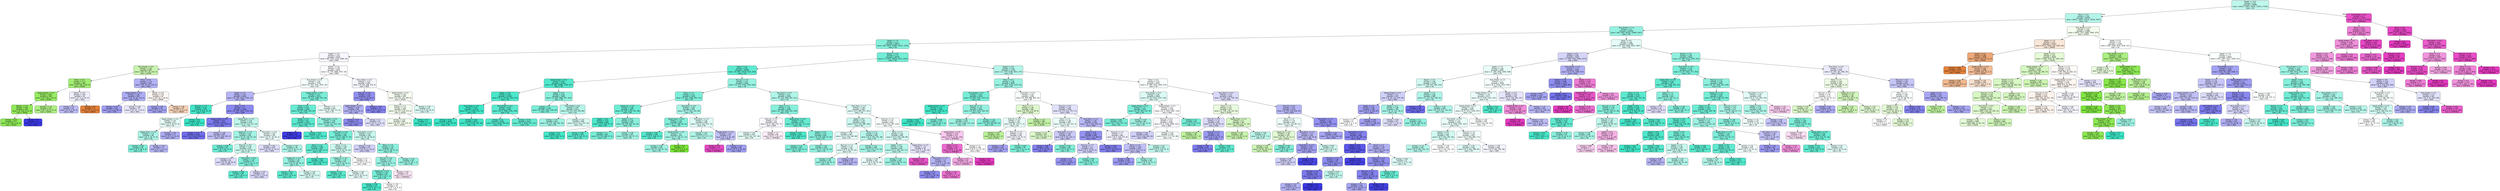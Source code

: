digraph Tree {
node [shape=box, style="filled, rounded", color="black", fontname=helvetica] ;
edge [fontname=helvetica] ;
0 [label="Speed <= 12.0\nentropy = 2.02\nsamples = 99894\nvalue = [6025, 11653, 45431, 19250, 17535]\nclass = OK", fillcolor="#bff7ec"] ;
1 [label="Move <= 2.5\nentropy = 1.84\nsamples = 84154\nvalue = [6025, 11653, 43719, 19250, 3507]\nclass = OK", fillcolor="#b4f5e9"] ;
0 -> 1 [labeldistance=2.5, labelangle=45, headlabel="True"] ;
2 [label="Mud_Ahead <= 1.5\nentropy = 1.4\nsamples = 62268\nvalue = [96, 4426, 40024, 14685, 3037]\nclass = OK", fillcolor="#96f1e0"] ;
1 -> 2 ;
3 [label="Speed <= 7.0\nentropy = 1.27\nsamples = 49679\nvalue = [85, 3872, 34360, 10132, 1230]\nclass = OK", fillcolor="#86efdb"] ;
2 -> 3 ;
4 [label="Speed <= 4.0\nentropy = 1.53\nsamples = 9100\nvalue = [84, 1252, 3744, 3990, 30]\nclass = BAD", fillcolor="#f6f6fe"] ;
3 -> 4 ;
5 [label="Mud_Ahead <= 0.5\nentropy = 1.59\nsamples = 848\nvalue = [84, 477, 64, 223, 0]\nclass = GOOD", fillcolor="#c9f4af"] ;
4 -> 5 ;
6 [label="Move <= 0.5\nentropy = 1.11\nsamples = 592\nvalue = [49, 445, 9, 89, 0]\nclass = GOOD", fillcolor="#a2ed73"] ;
5 -> 6 ;
7 [label="Speed_Ahead <= 0.5\nentropy = 0.86\nsamples = 540\nvalue = [32, 439, 0, 69, 0]\nclass = GOOD", fillcolor="#97eb63"] ;
6 -> 7 ;
8 [label="Boosts <= 0.5\nentropy = 0.59\nsamples = 383\nvalue = [0, 329, 0, 54, 0]\nclass = GOOD", fillcolor="#91e959"] ;
7 -> 8 ;
9 [label="entropy = 0.55\nsamples = 377\nvalue = [0, 329, 0, 48, 0]\nclass = GOOD", fillcolor="#8ee956"] ;
8 -> 9 ;
10 [label="entropy = 0.0\nsamples = 6\nvalue = [0, 0, 0, 6, 0]\nclass = BAD", fillcolor="#3c39e5"] ;
8 -> 10 ;
11 [label="entropy = 1.15\nsamples = 157\nvalue = [32, 110, 0, 15, 0]\nclass = GOOD", fillcolor="#adef83"] ;
7 -> 11 ;
12 [label="Boosts <= 0.5\nentropy = 1.85\nsamples = 52\nvalue = [17, 6, 9, 20, 0]\nclass = BAD", fillcolor="#eeeefd"] ;
6 -> 12 ;
13 [label="entropy = 1.8\nsamples = 41\nvalue = [6, 6, 9, 20, 0]\nclass = BAD", fillcolor="#bcbbf6"] ;
12 -> 13 ;
14 [label="entropy = 0.0\nsamples = 11\nvalue = [11, 0, 0, 0, 0]\nclass = GREAT", fillcolor="#e58139"] ;
12 -> 14 ;
15 [label="Move <= 0.5\nentropy = 1.73\nsamples = 256\nvalue = [35, 32, 55, 134, 0]\nclass = BAD", fillcolor="#b2b1f5"] ;
5 -> 15 ;
16 [label="Speed_Ahead <= 0.5\nentropy = 1.59\nsamples = 205\nvalue = [15, 22, 52, 116, 0]\nclass = BAD", fillcolor="#adacf4"] ;
15 -> 16 ;
17 [label="entropy = 0.92\nsamples = 133\nvalue = [0, 0, 45, 88, 0]\nclass = BAD", fillcolor="#a09ef2"] ;
16 -> 17 ;
18 [label="entropy = 1.85\nsamples = 72\nvalue = [15, 22, 7, 28, 0]\nclass = BAD", fillcolor="#e8e7fc"] ;
16 -> 18 ;
19 [label="Boosts <= 0.5\nentropy = 1.76\nsamples = 51\nvalue = [20, 10, 3, 18, 0]\nclass = GREAT", fillcolor="#fdf7f3"] ;
15 -> 19 ;
20 [label="entropy = 1.68\nsamples = 18\nvalue = [3, 2, 3, 10, 0]\nclass = BAD", fillcolor="#a4a3f3"] ;
19 -> 20 ;
21 [label="entropy = 1.48\nsamples = 33\nvalue = [17, 8, 0, 8, 0]\nclass = GREAT", fillcolor="#f6d2b8"] ;
19 -> 21 ;
22 [label="Boosts <= 0.5\nentropy = 1.39\nsamples = 8252\nvalue = [0, 775, 3680, 3767, 30]\nclass = BAD", fillcolor="#fbfbff"] ;
4 -> 22 ;
23 [label="Mud_Ahead <= 0.5\nentropy = 1.26\nsamples = 7165\nvalue = [0, 332, 3512, 3291, 30]\nclass = OK", fillcolor="#f4fefc"] ;
22 -> 23 ;
24 [label="Speed <= 5.5\nentropy = 1.19\nsamples = 4646\nvalue = [0, 190, 1652, 2790, 14]\nclass = BAD", fillcolor="#b5b4f5"] ;
23 -> 24 ;
25 [label="Mud_Up <= 2.5\nentropy = 0.32\nsamples = 678\nvalue = [0, 8, 645, 25, 0]\nclass = OK", fillcolor="#43e6c8"] ;
24 -> 25 ;
26 [label="Speed_Ahead <= 0.5\nentropy = 1.42\nsamples = 63\nvalue = [0, 8, 30, 25, 0]\nclass = OK", fillcolor="#e5fcf7"] ;
25 -> 26 ;
27 [label="Speed_Down <= 0.5\nentropy = 1.22\nsamples = 46\nvalue = [0, 3, 28, 15, 0]\nclass = OK", fillcolor="#acf4e7"] ;
26 -> 27 ;
28 [label="entropy = 0.82\nsamples = 35\nvalue = [0, 0, 26, 9, 0]\nclass = OK", fillcolor="#7eeed9"] ;
27 -> 28 ;
29 [label="entropy = 1.44\nsamples = 11\nvalue = [0, 3, 2, 6, 0]\nclass = BAD", fillcolor="#b6b5f5"] ;
27 -> 29 ;
30 [label="entropy = 1.33\nsamples = 17\nvalue = [0, 5, 2, 10, 0]\nclass = BAD", fillcolor="#aeacf4"] ;
26 -> 30 ;
31 [label="entropy = 0.0\nsamples = 615\nvalue = [0, 0, 615, 0, 0]\nclass = OK", fillcolor="#39e5c5"] ;
25 -> 31 ;
32 [label="Move <= 0.5\nentropy = 1.1\nsamples = 3968\nvalue = [0, 182, 1007, 2765, 14]\nclass = BAD", fillcolor="#8b89f0"] ;
24 -> 32 ;
33 [label="Speed_Ahead <= 0.5\nentropy = 0.97\nsamples = 3549\nvalue = [0, 125, 786, 2638, 0]\nclass = BAD", fillcolor="#7c7aee"] ;
32 -> 33 ;
34 [label="entropy = 0.74\nsamples = 2955\nvalue = [0, 0, 622, 2333, 0]\nclass = BAD", fillcolor="#706eec"] ;
33 -> 34 ;
35 [label="entropy = 1.48\nsamples = 594\nvalue = [0, 125, 164, 305, 0]\nclass = BAD", fillcolor="#bfbef6"] ;
33 -> 35 ;
36 [label="Speed_Down <= 0.5\nentropy = 1.56\nsamples = 419\nvalue = [0, 57, 221, 127, 14]\nclass = OK", fillcolor="#bff7ec"] ;
32 -> 36 ;
37 [label="Speed_Up <= 0.5\nentropy = 1.44\nsamples = 238\nvalue = [0, 20, 145, 63, 10]\nclass = OK", fillcolor="#a2f3e4"] ;
36 -> 37 ;
38 [label="entropy = 0.93\nsamples = 84\nvalue = [0, 0, 66, 13, 5]\nclass = OK", fillcolor="#6becd4"] ;
37 -> 38 ;
39 [label="Mud_Up <= 0.5\nentropy = 1.56\nsamples = 154\nvalue = [0, 20, 79, 50, 5]\nclass = OK", fillcolor="#c8f8ef"] ;
37 -> 39 ;
40 [label="entropy = 1.5\nsamples = 82\nvalue = [0, 16, 28, 38, 0]\nclass = BAD", fillcolor="#dbdafa"] ;
39 -> 40 ;
41 [label="Mud_Down <= 0.5\nentropy = 1.28\nsamples = 72\nvalue = [0, 4, 51, 12, 5]\nclass = OK", fillcolor="#7eeed9"] ;
39 -> 41 ;
42 [label="entropy = 0.89\nsamples = 58\nvalue = [0, 3, 48, 6, 1]\nclass = OK", fillcolor="#5fead0"] ;
41 -> 42 ;
43 [label="entropy = 1.79\nsamples = 14\nvalue = [0, 1, 3, 6, 4]\nclass = BAD", fillcolor="#d8d7fa"] ;
41 -> 43 ;
44 [label="Mud_Down <= 0.5\nentropy = 1.65\nsamples = 181\nvalue = [0, 37, 76, 64, 4]\nclass = OK", fillcolor="#ebfcf9"] ;
36 -> 44 ;
45 [label="entropy = 1.56\nsamples = 103\nvalue = [0, 29, 31, 43, 0]\nclass = BAD", fillcolor="#dedefb"] ;
44 -> 45 ;
46 [label="entropy = 1.52\nsamples = 78\nvalue = [0, 8, 45, 21, 4]\nclass = OK", fillcolor="#acf4e7"] ;
44 -> 46 ;
47 [label="Speed_Ahead <= 0.5\nentropy = 1.07\nsamples = 2519\nvalue = [0, 142, 1860, 501, 16]\nclass = OK", fillcolor="#7aedd8"] ;
23 -> 47 ;
48 [label="Move <= 0.5\nentropy = 0.87\nsamples = 2055\nvalue = [0, 55, 1655, 329, 16]\nclass = OK", fillcolor="#67ebd2"] ;
47 -> 48 ;
49 [label="Speed <= 5.5\nentropy = 0.6\nsamples = 1554\nvalue = [0, 0, 1328, 226, 0]\nclass = OK", fillcolor="#5be9cf"] ;
48 -> 49 ;
50 [label="entropy = 0.1\nsamples = 77\nvalue = [0, 0, 1, 76, 0]\nclass = BAD", fillcolor="#3f3ce5"] ;
49 -> 50 ;
51 [label="entropy = 0.47\nsamples = 1477\nvalue = [0, 0, 1327, 150, 0]\nclass = OK", fillcolor="#4fe8cc"] ;
49 -> 51 ;
52 [label="Speed_Down <= 0.5\nentropy = 1.38\nsamples = 501\nvalue = [0, 55, 327, 103, 16]\nclass = OK", fillcolor="#90f0de"] ;
48 -> 52 ;
53 [label="Mud_Down <= 0.5\nentropy = 1.16\nsamples = 336\nvalue = [0, 21, 248, 57, 10]\nclass = OK", fillcolor="#77edd7"] ;
52 -> 53 ;
54 [label="Move <= 1.5\nentropy = 0.86\nsamples = 255\nvalue = [0, 15, 208, 32, 0]\nclass = OK", fillcolor="#63ead1"] ;
53 -> 54 ;
55 [label="Speed_Up <= 0.5\nentropy = 1.32\nsamples = 89\nvalue = [0, 15, 56, 18, 0]\nclass = OK", fillcolor="#95f1e0"] ;
54 -> 55 ;
56 [label="entropy = 0.61\nsamples = 40\nvalue = [0, 0, 34, 6, 0]\nclass = OK", fillcolor="#5ceacf"] ;
55 -> 56 ;
57 [label="entropy = 1.54\nsamples = 49\nvalue = [0, 15, 22, 12, 0]\nclass = OK", fillcolor="#d6faf3"] ;
55 -> 57 ;
58 [label="entropy = 0.42\nsamples = 166\nvalue = [0, 0, 152, 14, 0]\nclass = OK", fillcolor="#4be7ca"] ;
54 -> 58 ;
59 [label="Move <= 1.5\nentropy = 1.68\nsamples = 81\nvalue = [0, 6, 40, 25, 10]\nclass = OK", fillcolor="#caf8ef"] ;
53 -> 59 ;
60 [label="Speed_Up <= 0.5\nentropy = 1.34\nsamples = 63\nvalue = [0, 6, 40, 16, 1]\nclass = OK", fillcolor="#9af2e1"] ;
59 -> 60 ;
61 [label="entropy = 0.71\nsamples = 28\nvalue = [0, 0, 24, 3, 1]\nclass = OK", fillcolor="#59e9ce"] ;
60 -> 61 ;
62 [label="entropy = 1.48\nsamples = 35\nvalue = [0, 6, 16, 13, 0]\nclass = OK", fillcolor="#e4fbf7"] ;
60 -> 62 ;
63 [label="entropy = 1.0\nsamples = 18\nvalue = [0, 0, 0, 9, 9]\nclass = BAD", fillcolor="#ffffff"] ;
59 -> 63 ;
64 [label="Mud_Down <= 0.5\nentropy = 1.67\nsamples = 165\nvalue = [0, 34, 79, 46, 6]\nclass = OK", fillcolor="#c8f8ef"] ;
52 -> 64 ;
65 [label="entropy = 1.54\nsamples = 75\nvalue = [0, 20, 21, 34, 0]\nclass = BAD", fillcolor="#d0cff9"] ;
64 -> 65 ;
66 [label="Move <= 1.5\nentropy = 1.47\nsamples = 90\nvalue = [0, 14, 58, 12, 6]\nclass = OK", fillcolor="#8cf0dd"] ;
64 -> 66 ;
67 [label="Mud_Up <= 0.5\nentropy = 1.47\nsamples = 51\nvalue = [0, 3, 32, 11, 5]\nclass = OK", fillcolor="#97f1e1"] ;
66 -> 67 ;
68 [label="Speed_Up <= 0.5\nentropy = 1.05\nsamples = 39\nvalue = [0, 3, 29, 7, 0]\nclass = OK", fillcolor="#77edd7"] ;
67 -> 68 ;
69 [label="entropy = 0.39\nsamples = 26\nvalue = [0, 0, 24, 2, 0]\nclass = OK", fillcolor="#49e7ca"] ;
68 -> 69 ;
70 [label="entropy = 1.55\nsamples = 13\nvalue = [0, 3, 5, 5, 0]\nclass = OK", fillcolor="#ffffff"] ;
68 -> 70 ;
71 [label="entropy = 1.55\nsamples = 12\nvalue = [0, 0, 3, 4, 5]\nclass = TERRIBLE", fillcolor="#fce6f7"] ;
67 -> 71 ;
72 [label="entropy = 1.18\nsamples = 39\nvalue = [0, 11, 26, 1, 1]\nclass = OK", fillcolor="#95f1e0"] ;
66 -> 72 ;
73 [label="entropy = 1.5\nsamples = 464\nvalue = [0, 87, 205, 172, 0]\nclass = OK", fillcolor="#e9fcf8"] ;
47 -> 73 ;
74 [label="Mud_Ahead <= 0.5\nentropy = 1.47\nsamples = 1087\nvalue = [0, 443, 168, 476, 0]\nclass = BAD", fillcolor="#f5f5fe"] ;
22 -> 74 ;
75 [label="Mud_Up <= 0.5\nentropy = 1.28\nsamples = 132\nvalue = [0, 20, 26, 86, 0]\nclass = BAD", fillcolor="#918ff0"] ;
74 -> 75 ;
76 [label="Speed_Ahead <= 0.5\nentropy = 1.38\nsamples = 58\nvalue = [0, 17, 8, 33, 0]\nclass = BAD", fillcolor="#b3b2f5"] ;
75 -> 76 ;
77 [label="entropy = 0.87\nsamples = 17\nvalue = [0, 0, 5, 12, 0]\nclass = BAD", fillcolor="#8d8bf0"] ;
76 -> 77 ;
78 [label="entropy = 1.3\nsamples = 41\nvalue = [0, 17, 3, 21, 0]\nclass = BAD", fillcolor="#dedefb"] ;
76 -> 78 ;
79 [label="entropy = 1.03\nsamples = 74\nvalue = [0, 3, 18, 53, 0]\nclass = BAD", fillcolor="#8583ef"] ;
75 -> 79 ;
80 [label="Speed_Ahead <= 0.5\nentropy = 1.46\nsamples = 955\nvalue = [0, 423, 142, 390, 0]\nclass = GOOD", fillcolor="#f7fdf3"] ;
74 -> 80 ;
81 [label="Boosts <= 1.5\nentropy = 1.42\nsamples = 903\nvalue = [0, 417, 116, 370, 0]\nclass = GOOD", fillcolor="#f3fdee"] ;
80 -> 81 ;
82 [label="entropy = 1.42\nsamples = 899\nvalue = [0, 417, 112, 370, 0]\nclass = GOOD", fillcolor="#f3fded"] ;
81 -> 82 ;
83 [label="entropy = 0.0\nsamples = 4\nvalue = [0, 0, 4, 0, 0]\nclass = OK", fillcolor="#39e5c5"] ;
81 -> 83 ;
84 [label="entropy = 1.39\nsamples = 52\nvalue = [0, 6, 26, 20, 0]\nclass = OK", fillcolor="#dafaf4"] ;
80 -> 84 ;
85 [label="Boosts <= 0.5\nentropy = 1.12\nsamples = 40579\nvalue = [1, 2620, 30616, 6142, 1200]\nclass = OK", fillcolor="#72edd6"] ;
3 -> 85 ;
86 [label="Move <= 0.5\nentropy = 0.87\nsamples = 29389\nvalue = [0, 845, 24478, 3141, 925]\nclass = OK", fillcolor="#5eead0"] ;
85 -> 86 ;
87 [label="Speed_Ahead <= 0.5\nentropy = 0.65\nsamples = 23323\nvalue = [0, 466, 20684, 1796, 377]\nclass = OK", fillcolor="#51e8cc"] ;
86 -> 87 ;
88 [label="Speed <= 8.5\nentropy = 0.45\nsamples = 20340\nvalue = [0, 0, 18718, 1349, 273]\nclass = OK", fillcolor="#4ae7ca"] ;
87 -> 88 ;
89 [label="Mud_Ahead <= 0.5\nentropy = 0.19\nsamples = 11318\nvalue = [0, 0, 11030, 214, 74]\nclass = OK", fillcolor="#3ee6c7"] ;
88 -> 89 ;
90 [label="entropy = 0.14\nsamples = 5645\nvalue = [0, 0, 5551, 59, 35]\nclass = OK", fillcolor="#3ce5c6"] ;
89 -> 90 ;
91 [label="entropy = 0.24\nsamples = 5673\nvalue = [0, 0, 5479, 155, 39]\nclass = OK", fillcolor="#40e6c7"] ;
89 -> 91 ;
92 [label="Mud_Ahead <= 0.5\nentropy = 0.69\nsamples = 9022\nvalue = [0, 0, 7688, 1135, 199]\nclass = OK", fillcolor="#5ae9cf"] ;
88 -> 92 ;
93 [label="entropy = 0.6\nsamples = 4595\nvalue = [0, 0, 4049, 464, 82]\nclass = OK", fillcolor="#53e8cd"] ;
92 -> 93 ;
94 [label="entropy = 0.78\nsamples = 4427\nvalue = [0, 0, 3639, 671, 117]\nclass = OK", fillcolor="#63ead1"] ;
92 -> 94 ;
95 [label="Speed <= 8.5\nentropy = 1.39\nsamples = 2983\nvalue = [0, 466, 1966, 447, 104]\nclass = OK", fillcolor="#89f0dc"] ;
87 -> 95 ;
96 [label="entropy = 1.1\nsamples = 1762\nvalue = [0, 345, 1291, 108, 18]\nclass = OK", fillcolor="#7beed8"] ;
95 -> 96 ;
97 [label="Mud_Ahead <= 0.5\nentropy = 1.59\nsamples = 1221\nvalue = [0, 121, 675, 339, 86]\nclass = OK", fillcolor="#b4f5e9"] ;
95 -> 97 ;
98 [label="entropy = 1.57\nsamples = 622\nvalue = [0, 121, 364, 102, 35]\nclass = OK", fillcolor="#9ff2e3"] ;
97 -> 98 ;
99 [label="entropy = 1.32\nsamples = 599\nvalue = [0, 0, 311, 237, 51]\nclass = OK", fillcolor="#d7faf3"] ;
97 -> 99 ;
100 [label="Mud_Up <= 0.5\nentropy = 1.47\nsamples = 6066\nvalue = [0, 379, 3794, 1345, 548]\nclass = OK", fillcolor="#98f2e1"] ;
86 -> 100 ;
101 [label="Move <= 1.5\nentropy = 1.31\nsamples = 2610\nvalue = [0, 261, 1839, 383, 127]\nclass = OK", fillcolor="#7eeed9"] ;
100 -> 101 ;
102 [label="Speed_Up <= 0.5\nentropy = 1.08\nsamples = 1651\nvalue = [0, 184, 1278, 151, 38]\nclass = OK", fillcolor="#6becd4"] ;
101 -> 102 ;
103 [label="Speed <= 8.5\nentropy = 0.47\nsamples = 698\nvalue = [0, 0, 636, 57, 5]\nclass = OK", fillcolor="#4ce8cb"] ;
102 -> 103 ;
104 [label="entropy = 0.3\nsamples = 414\nvalue = [0, 0, 392, 22, 0]\nclass = OK", fillcolor="#44e6c8"] ;
103 -> 104 ;
105 [label="entropy = 0.66\nsamples = 284\nvalue = [0, 0, 244, 35, 5]\nclass = OK", fillcolor="#59e9ce"] ;
103 -> 105 ;
106 [label="Speed <= 8.5\nentropy = 1.34\nsamples = 953\nvalue = [0, 184, 642, 94, 33]\nclass = OK", fillcolor="#89f0dc"] ;
102 -> 106 ;
107 [label="entropy = 1.1\nsamples = 552\nvalue = [0, 101, 408, 37, 6]\nclass = OK", fillcolor="#78edd8"] ;
106 -> 107 ;
108 [label="entropy = 1.59\nsamples = 401\nvalue = [0, 83, 234, 57, 27]\nclass = OK", fillcolor="#a1f3e3"] ;
106 -> 108 ;
109 [label="Mud_Down <= 0.5\nentropy = 1.56\nsamples = 959\nvalue = [0, 77, 561, 232, 89]\nclass = OK", fillcolor="#a5f3e5"] ;
101 -> 109 ;
110 [label="Speed_Down <= 0.5\nentropy = 1.32\nsamples = 491\nvalue = [0, 77, 338, 60, 16]\nclass = OK", fillcolor="#82efda"] ;
109 -> 110 ;
111 [label="entropy = 0.64\nsamples = 168\nvalue = [0, 0, 146, 19, 3]\nclass = OK", fillcolor="#56e9ce"] ;
110 -> 111 ;
112 [label="Speed_Ahead <= 0.5\nentropy = 1.5\nsamples = 323\nvalue = [0, 77, 192, 41, 13]\nclass = OK", fillcolor="#a2f3e4"] ;
110 -> 112 ;
113 [label="entropy = 1.49\nsamples = 318\nvalue = [0, 72, 192, 41, 13]\nclass = OK", fillcolor="#9ef2e3"] ;
112 -> 113 ;
114 [label="entropy = 0.0\nsamples = 5\nvalue = [0, 5, 0, 0, 0]\nclass = GOOD", fillcolor="#7be539"] ;
112 -> 114 ;
115 [label="Mud_Down <= 1.5\nentropy = 1.46\nsamples = 468\nvalue = [0, 0, 223, 172, 73]\nclass = OK", fillcolor="#ddfbf5"] ;
109 -> 115 ;
116 [label="entropy = 1.31\nsamples = 371\nvalue = [0, 0, 217, 117, 37]\nclass = OK", fillcolor="#b1f5e8"] ;
115 -> 116 ;
117 [label="Speed_Down <= 0.5\nentropy = 1.24\nsamples = 97\nvalue = [0, 0, 6, 55, 36]\nclass = BAD", fillcolor="#c2c1f7"] ;
115 -> 117 ;
118 [label="entropy = 0.41\nsamples = 12\nvalue = [0, 0, 0, 1, 11]\nclass = TERRIBLE", fillcolor="#e74bc6"] ;
117 -> 118 ;
119 [label="entropy = 1.21\nsamples = 85\nvalue = [0, 0, 6, 54, 25]\nclass = BAD", fillcolor="#a19ff2"] ;
117 -> 119 ;
120 [label="Mud_Down <= 0.5\nentropy = 1.51\nsamples = 3456\nvalue = [0, 118, 1955, 962, 421]\nclass = OK", fillcolor="#b0f5e8"] ;
100 -> 120 ;
121 [label="Move <= 1.5\nentropy = 1.35\nsamples = 1599\nvalue = [0, 118, 1090, 291, 100]\nclass = OK", fillcolor="#86efdc"] ;
120 -> 121 ;
122 [label="Mud_Up <= 1.5\nentropy = 1.5\nsamples = 425\nvalue = [0, 0, 169, 179, 77]\nclass = BAD", fillcolor="#f7f7fe"] ;
121 -> 122 ;
123 [label="entropy = 1.34\nsamples = 329\nvalue = [0, 0, 162, 137, 30]\nclass = OK", fillcolor="#e5fcf7"] ;
122 -> 123 ;
124 [label="entropy = 1.3\nsamples = 96\nvalue = [0, 0, 7, 42, 47]\nclass = TERRIBLE", fillcolor="#fdedf9"] ;
122 -> 124 ;
125 [label="Speed_Down <= 0.5\nentropy = 1.04\nsamples = 1174\nvalue = [0, 118, 921, 112, 23]\nclass = OK", fillcolor="#68ebd3"] ;
121 -> 125 ;
126 [label="entropy = 0.47\nsamples = 540\nvalue = [0, 0, 493, 42, 5]\nclass = OK", fillcolor="#4ce7ca"] ;
125 -> 126 ;
127 [label="Speed <= 8.5\nentropy = 1.33\nsamples = 634\nvalue = [0, 118, 428, 70, 18]\nclass = OK", fillcolor="#88efdc"] ;
125 -> 127 ;
128 [label="entropy = 1.11\nsamples = 351\nvalue = [0, 71, 254, 24, 2]\nclass = OK", fillcolor="#7eeed9"] ;
127 -> 128 ;
129 [label="entropy = 1.52\nsamples = 283\nvalue = [0, 47, 174, 46, 16]\nclass = OK", fillcolor="#94f1e0"] ;
127 -> 129 ;
130 [label="Mud_Down <= 1.5\nentropy = 1.48\nsamples = 1857\nvalue = [0, 0, 865, 671, 321]\nclass = OK", fillcolor="#dffbf6"] ;
120 -> 130 ;
131 [label="Speed <= 8.5\nentropy = 1.35\nsamples = 1041\nvalue = [0, 0, 555, 380, 106]\nclass = OK", fillcolor="#cbf8f0"] ;
130 -> 131 ;
132 [label="entropy = 1.44\nsamples = 487\nvalue = [0, 0, 230, 189, 68]\nclass = OK", fillcolor="#e4fbf7"] ;
131 -> 132 ;
133 [label="Move <= 1.5\nentropy = 1.25\nsamples = 554\nvalue = [0, 0, 325, 191, 38]\nclass = OK", fillcolor="#b6f5ea"] ;
131 -> 133 ;
134 [label="Mud_Up <= 1.5\nentropy = 1.41\nsamples = 194\nvalue = [0, 0, 94, 76, 24]\nclass = OK", fillcolor="#e1fbf6"] ;
133 -> 134 ;
135 [label="entropy = 1.06\nsamples = 142\nvalue = [0, 0, 94, 44, 4]\nclass = OK", fillcolor="#9af2e1"] ;
134 -> 135 ;
136 [label="entropy = 0.96\nsamples = 52\nvalue = [0, 0, 0, 32, 20]\nclass = BAD", fillcolor="#b6b5f5"] ;
134 -> 136 ;
137 [label="entropy = 1.12\nsamples = 360\nvalue = [0, 0, 231, 115, 14]\nclass = OK", fillcolor="#a1f3e4"] ;
133 -> 137 ;
138 [label="Mud_Up <= 1.5\nentropy = 1.57\nsamples = 816\nvalue = [0, 0, 310, 291, 215]\nclass = OK", fillcolor="#f8fefd"] ;
130 -> 138 ;
139 [label="Move <= 1.5\nentropy = 1.45\nsamples = 599\nvalue = [0, 0, 296, 208, 95]\nclass = OK", fillcolor="#d2f9f2"] ;
138 -> 139 ;
140 [label="Speed <= 8.5\nentropy = 1.34\nsamples = 509\nvalue = [0, 0, 289, 163, 57]\nclass = OK", fillcolor="#b7f6ea"] ;
139 -> 140 ;
141 [label="entropy = 1.49\nsamples = 202\nvalue = [0, 0, 90, 76, 36]\nclass = OK", fillcolor="#e9fcf9"] ;
140 -> 141 ;
142 [label="entropy = 1.19\nsamples = 307\nvalue = [0, 0, 199, 87, 21]\nclass = OK", fillcolor="#9af2e1"] ;
140 -> 142 ;
143 [label="Speed_Down <= 0.5\nentropy = 1.31\nsamples = 90\nvalue = [0, 0, 7, 45, 38]\nclass = BAD", fillcolor="#e5e4fc"] ;
139 -> 143 ;
144 [label="entropy = 0.54\nsamples = 16\nvalue = [0, 0, 0, 2, 14]\nclass = TERRIBLE", fillcolor="#e955c9"] ;
143 -> 144 ;
145 [label="Mud_Down <= 2.5\nentropy = 1.3\nsamples = 74\nvalue = [0, 0, 7, 43, 24]\nclass = BAD", fillcolor="#b5b4f5"] ;
143 -> 145 ;
146 [label="entropy = 1.17\nsamples = 62\nvalue = [0, 0, 5, 42, 15]\nclass = BAD", fillcolor="#8f8df0"] ;
145 -> 146 ;
147 [label="entropy = 1.04\nsamples = 12\nvalue = [0, 0, 2, 1, 9]\nclass = TERRIBLE", fillcolor="#ed74d3"] ;
145 -> 147 ;
148 [label="Speed_Down <= 0.5\nentropy = 1.26\nsamples = 217\nvalue = [0, 0, 14, 83, 120]\nclass = TERRIBLE", fillcolor="#f8c8ee"] ;
138 -> 148 ;
149 [label="Move <= 1.5\nentropy = 0.91\nsamples = 61\nvalue = [0, 0, 3, 10, 48]\nclass = TERRIBLE", fillcolor="#ec6bd0"] ;
148 -> 149 ;
150 [label="entropy = 1.27\nsamples = 33\nvalue = [0, 0, 3, 10, 20]\nclass = TERRIBLE", fillcolor="#f4a9e4"] ;
149 -> 150 ;
151 [label="entropy = 0.0\nsamples = 28\nvalue = [0, 0, 0, 0, 28]\nclass = TERRIBLE", fillcolor="#e539c0"] ;
149 -> 151 ;
152 [label="entropy = 1.3\nsamples = 156\nvalue = [0, 0, 11, 73, 72]\nclass = BAD", fillcolor="#fdfdff"] ;
148 -> 152 ;
153 [label="Speed <= 8.5\nentropy = 1.54\nsamples = 11190\nvalue = [1, 1775, 6138, 3001, 275]\nclass = OK", fillcolor="#b3f5e9"] ;
85 -> 153 ;
154 [label="Move <= 0.5\nentropy = 1.38\nsamples = 6665\nvalue = [0, 1415, 4123, 1075, 52]\nclass = OK", fillcolor="#99f2e1"] ;
153 -> 154 ;
155 [label="Mud_Ahead <= 0.5\nentropy = 1.04\nsamples = 4339\nvalue = [0, 846, 3237, 229, 27]\nclass = OK", fillcolor="#77edd7"] ;
154 -> 155 ;
156 [label="Speed_Ahead <= 0.5\nentropy = 0.37\nsamples = 1293\nvalue = [0, 32, 1224, 30, 7]\nclass = OK", fillcolor="#44e6c8"] ;
155 -> 156 ;
157 [label="entropy = 0.23\nsamples = 1166\nvalue = [0, 3, 1130, 26, 7]\nclass = OK", fillcolor="#3fe6c7"] ;
156 -> 157 ;
158 [label="entropy = 0.96\nsamples = 127\nvalue = [0, 29, 94, 4, 0]\nclass = OK", fillcolor="#7ceed9"] ;
156 -> 158 ;
159 [label="Mud_Up <= 1.5\nentropy = 1.21\nsamples = 3046\nvalue = [0, 814, 2013, 199, 20]\nclass = OK", fillcolor="#95f1e0"] ;
155 -> 159 ;
160 [label="entropy = 1.24\nsamples = 1727\nvalue = [0, 511, 1093, 113, 10]\nclass = OK", fillcolor="#a0f3e3"] ;
159 -> 160 ;
161 [label="entropy = 1.16\nsamples = 1319\nvalue = [0, 303, 920, 86, 10]\nclass = OK", fillcolor="#87efdc"] ;
159 -> 161 ;
162 [label="Mud_Down <= 0.5\nentropy = 1.63\nsamples = 2326\nvalue = [0, 569, 886, 846, 25]\nclass = OK", fillcolor="#fafefd"] ;
154 -> 162 ;
163 [label="Move <= 1.5\nentropy = 1.45\nsamples = 766\nvalue = [0, 394, 275, 89, 8]\nclass = GOOD", fillcolor="#dff9cf"] ;
162 -> 163 ;
164 [label="Mud_Up <= 0.5\nentropy = 1.67\nsamples = 282\nvalue = [0, 88, 112, 77, 5]\nclass = OK", fillcolor="#e7fcf8"] ;
163 -> 164 ;
165 [label="entropy = 1.01\nsamples = 132\nvalue = [0, 88, 42, 2, 0]\nclass = GOOD", fillcolor="#bcf29a"] ;
164 -> 165 ;
166 [label="Mud_Up <= 1.5\nentropy = 1.18\nsamples = 150\nvalue = [0, 0, 70, 75, 5]\nclass = BAD", fillcolor="#f3f3fd"] ;
164 -> 166 ;
167 [label="entropy = 1.09\nsamples = 100\nvalue = [0, 0, 33, 64, 3]\nclass = BAD", fillcolor="#a5a3f3"] ;
166 -> 167 ;
168 [label="entropy = 0.99\nsamples = 50\nvalue = [0, 0, 37, 11, 2]\nclass = OK", fillcolor="#7beed8"] ;
166 -> 168 ;
169 [label="entropy = 1.12\nsamples = 484\nvalue = [0, 306, 163, 12, 3]\nclass = GOOD", fillcolor="#c4f3a7"] ;
163 -> 169 ;
170 [label="Mud_Up <= 0.5\nentropy = 1.46\nsamples = 1560\nvalue = [0, 175, 611, 757, 17]\nclass = BAD", fillcolor="#e1e1fb"] ;
162 -> 170 ;
171 [label="Move <= 1.5\nentropy = 1.59\nsamples = 509\nvalue = [0, 175, 210, 121, 3]\nclass = OK", fillcolor="#eafcf9"] ;
170 -> 171 ;
172 [label="entropy = 1.11\nsamples = 307\nvalue = [0, 175, 126, 5, 1]\nclass = GOOD", fillcolor="#dbf8c9"] ;
171 -> 172 ;
173 [label="Mud_Down <= 1.5\nentropy = 1.05\nsamples = 202\nvalue = [0, 0, 84, 116, 2]\nclass = BAD", fillcolor="#cac9f8"] ;
171 -> 173 ;
174 [label="entropy = 0.89\nsamples = 136\nvalue = [0, 0, 36, 99, 1]\nclass = BAD", fillcolor="#8482ef"] ;
173 -> 174 ;
175 [label="entropy = 0.93\nsamples = 66\nvalue = [0, 0, 48, 17, 1]\nclass = OK", fillcolor="#82efda"] ;
173 -> 175 ;
176 [label="Mud_Down <= 1.5\nentropy = 1.05\nsamples = 1051\nvalue = [0, 0, 401, 636, 14]\nclass = BAD", fillcolor="#b8b7f6"] ;
170 -> 176 ;
177 [label="Move <= 1.5\nentropy = 0.97\nsamples = 568\nvalue = [0, 0, 173, 389, 6]\nclass = BAD", fillcolor="#9493f1"] ;
176 -> 177 ;
178 [label="Mud_Up <= 1.5\nentropy = 1.1\nsamples = 167\nvalue = [0, 0, 70, 94, 3]\nclass = BAD", fillcolor="#cfcef9"] ;
177 -> 178 ;
179 [label="entropy = 1.0\nsamples = 123\nvalue = [0, 0, 38, 83, 2]\nclass = BAD", fillcolor="#9896f1"] ;
178 -> 179 ;
180 [label="entropy = 0.96\nsamples = 44\nvalue = [0, 0, 32, 11, 1]\nclass = OK", fillcolor="#81eeda"] ;
178 -> 180 ;
181 [label="entropy = 0.88\nsamples = 401\nvalue = [0, 0, 103, 295, 3]\nclass = BAD", fillcolor="#817fee"] ;
177 -> 181 ;
182 [label="Mud_Up <= 1.5\nentropy = 1.1\nsamples = 483\nvalue = [0, 0, 228, 247, 8]\nclass = BAD", fillcolor="#f0f0fd"] ;
176 -> 182 ;
183 [label="Move <= 1.5\nentropy = 1.08\nsamples = 292\nvalue = [0, 0, 115, 172, 5]\nclass = BAD", fillcolor="#c0bff7"] ;
182 -> 183 ;
184 [label="entropy = 0.98\nsamples = 226\nvalue = [0, 0, 73, 151, 2]\nclass = BAD", fillcolor="#9c9af2"] ;
183 -> 184 ;
185 [label="entropy = 1.14\nsamples = 66\nvalue = [0, 0, 42, 21, 3]\nclass = OK", fillcolor="#a3f3e4"] ;
183 -> 185 ;
186 [label="entropy = 1.07\nsamples = 191\nvalue = [0, 0, 113, 75, 3]\nclass = OK", fillcolor="#bef6ec"] ;
182 -> 186 ;
187 [label="Move <= 0.5\nentropy = 1.55\nsamples = 4525\nvalue = [1, 360, 2015, 1926, 223]\nclass = OK", fillcolor="#f8fefd"] ;
153 -> 187 ;
188 [label="Mud_Ahead <= 0.5\nentropy = 1.28\nsamples = 2864\nvalue = [0, 20, 1503, 1197, 144]\nclass = OK", fillcolor="#dbfaf4"] ;
187 -> 188 ;
189 [label="Speed_Ahead <= 0.5\nentropy = 1.12\nsamples = 619\nvalue = [0, 20, 450, 130, 19]\nclass = OK", fillcolor="#7deed9"] ;
188 -> 189 ;
190 [label="entropy = 0.95\nsamples = 533\nvalue = [0, 1, 400, 117, 15]\nclass = OK", fillcolor="#78edd8"] ;
189 -> 190 ;
191 [label="entropy = 1.55\nsamples = 86\nvalue = [0, 19, 50, 13, 4]\nclass = OK", fillcolor="#a3f3e4"] ;
189 -> 191 ;
192 [label="Speed_Ahead <= 0.5\nentropy = 1.25\nsamples = 2245\nvalue = [0, 0, 1053, 1067, 125]\nclass = BAD", fillcolor="#fdfdff"] ;
188 -> 192 ;
193 [label="Mud_Up <= 0.5\nentropy = 1.25\nsamples = 2196\nvalue = [0, 0, 1016, 1058, 122]\nclass = BAD", fillcolor="#f8f8fe"] ;
192 -> 193 ;
194 [label="entropy = 1.24\nsamples = 599\nvalue = [0, 0, 239, 326, 34]\nclass = BAD", fillcolor="#d0cff9"] ;
193 -> 194 ;
195 [label="entropy = 1.25\nsamples = 1597\nvalue = [0, 0, 777, 732, 88]\nclass = OK", fillcolor="#f5fefc"] ;
193 -> 195 ;
196 [label="entropy = 1.0\nsamples = 49\nvalue = [0, 0, 37, 9, 3]\nclass = OK", fillcolor="#74edd6"] ;
192 -> 196 ;
197 [label="Mud_Down <= 0.5\nentropy = 1.73\nsamples = 1661\nvalue = [1, 340, 512, 729, 79]\nclass = BAD", fillcolor="#dadafa"] ;
187 -> 197 ;
198 [label="Move <= 1.5\nentropy = 1.67\nsamples = 537\nvalue = [1, 239, 178, 103, 16]\nclass = GOOD", fillcolor="#e9fbdd"] ;
197 -> 198 ;
199 [label="Mud_Up <= 0.5\nentropy = 1.74\nsamples = 195\nvalue = [1, 50, 56, 82, 6]\nclass = BAD", fillcolor="#dbdafa"] ;
198 -> 199 ;
200 [label="entropy = 1.25\nsamples = 80\nvalue = [0, 50, 23, 7, 0]\nclass = GOOD", fillcolor="#c0f3a1"] ;
199 -> 200 ;
201 [label="Mud_Up <= 2.5\nentropy = 1.2\nsamples = 115\nvalue = [1, 0, 33, 75, 6]\nclass = BAD", fillcolor="#9b9af2"] ;
199 -> 201 ;
202 [label="entropy = 1.05\nsamples = 102\nvalue = [1, 0, 22, 75, 4]\nclass = BAD", fillcolor="#7e7cee"] ;
201 -> 202 ;
203 [label="entropy = 0.62\nsamples = 13\nvalue = [0, 0, 11, 0, 2]\nclass = OK", fillcolor="#5dead0"] ;
201 -> 203 ;
204 [label="Speed_Down <= 0.5\nentropy = 1.4\nsamples = 342\nvalue = [0, 189, 122, 21, 10]\nclass = GOOD", fillcolor="#d7f7c3"] ;
198 -> 204 ;
205 [label="entropy = 1.29\nsamples = 285\nvalue = [0, 173, 92, 14, 6]\nclass = GOOD", fillcolor="#c8f4ac"] ;
204 -> 205 ;
206 [label="entropy = 1.64\nsamples = 57\nvalue = [0, 16, 30, 7, 4]\nclass = OK", fillcolor="#bbf6eb"] ;
204 -> 206 ;
207 [label="Mud_Up <= 0.5\nentropy = 1.54\nsamples = 1124\nvalue = [0, 101, 334, 626, 63]\nclass = BAD", fillcolor="#b7b6f5"] ;
197 -> 207 ;
208 [label="Move <= 1.5\nentropy = 1.75\nsamples = 326\nvalue = [0, 101, 123, 89, 13]\nclass = OK", fillcolor="#ecfcf9"] ;
207 -> 208 ;
209 [label="Speed_Up <= 0.5\nentropy = 1.38\nsamples = 191\nvalue = [0, 101, 75, 10, 5]\nclass = GOOD", fillcolor="#e1f9d3"] ;
208 -> 209 ;
210 [label="entropy = 1.35\nsamples = 163\nvalue = [0, 95, 55, 8, 5]\nclass = GOOD", fillcolor="#cef5b6"] ;
209 -> 210 ;
211 [label="entropy = 1.09\nsamples = 28\nvalue = [0, 6, 20, 2, 0]\nclass = OK", fillcolor="#81eeda"] ;
209 -> 211 ;
212 [label="Mud_Down <= 2.5\nentropy = 1.22\nsamples = 135\nvalue = [0, 0, 48, 79, 8]\nclass = BAD", fillcolor="#bab8f6"] ;
208 -> 212 ;
213 [label="Mud_Down <= 1.5\nentropy = 1.03\nsamples = 121\nvalue = [0, 0, 40, 79, 2]\nclass = BAD", fillcolor="#a1a0f2"] ;
212 -> 213 ;
214 [label="entropy = 0.99\nsamples = 92\nvalue = [0, 0, 40, 52, 0]\nclass = BAD", fillcolor="#d2d1f9"] ;
213 -> 214 ;
215 [label="entropy = 0.36\nsamples = 29\nvalue = [0, 0, 0, 27, 2]\nclass = BAD", fillcolor="#4a48e7"] ;
213 -> 215 ;
216 [label="entropy = 0.99\nsamples = 14\nvalue = [0, 0, 8, 0, 6]\nclass = OK", fillcolor="#cef8f0"] ;
212 -> 216 ;
217 [label="Mud_Down <= 1.5\nentropy = 1.14\nsamples = 798\nvalue = [0, 0, 211, 537, 50]\nclass = BAD", fillcolor="#9391f1"] ;
207 -> 217 ;
218 [label="entropy = 1.13\nsamples = 390\nvalue = [0, 0, 126, 248, 16]\nclass = BAD", fillcolor="#a5a4f3"] ;
217 -> 218 ;
219 [label="Mud_Down <= 2.5\nentropy = 1.12\nsamples = 408\nvalue = [0, 0, 85, 289, 34]\nclass = BAD", fillcolor="#8482ef"] ;
217 -> 219 ;
220 [label="Move <= 1.5\nentropy = 0.71\nsamples = 181\nvalue = [0, 0, 16, 156, 9]\nclass = BAD", fillcolor="#5a57e9"] ;
219 -> 220 ;
221 [label="Mud_Up <= 2.5\nentropy = 1.09\nsamples = 61\nvalue = [0, 0, 16, 42, 3]\nclass = BAD", fillcolor="#8e8df0"] ;
220 -> 221 ;
222 [label="Mud_Up <= 1.5\nentropy = 0.9\nsamples = 56\nvalue = [0, 0, 13, 42, 1]\nclass = BAD", fillcolor="#7b79ed"] ;
221 -> 222 ;
223 [label="entropy = 1.11\nsamples = 36\nvalue = [0, 0, 13, 22, 1]\nclass = BAD", fillcolor="#b3b2f5"] ;
222 -> 223 ;
224 [label="entropy = 0.0\nsamples = 20\nvalue = [0, 0, 0, 20, 0]\nclass = BAD", fillcolor="#3c39e5"] ;
222 -> 224 ;
225 [label="entropy = 0.97\nsamples = 5\nvalue = [0, 0, 3, 0, 2]\nclass = OK", fillcolor="#bdf6ec"] ;
221 -> 225 ;
226 [label="entropy = 0.29\nsamples = 120\nvalue = [0, 0, 0, 114, 6]\nclass = BAD", fillcolor="#4643e6"] ;
220 -> 226 ;
227 [label="Move <= 1.5\nentropy = 1.32\nsamples = 227\nvalue = [0, 0, 69, 133, 25]\nclass = BAD", fillcolor="#b0aff4"] ;
219 -> 227 ;
228 [label="Mud_Up <= 2.5\nentropy = 1.12\nsamples = 196\nvalue = [0, 0, 52, 133, 11]\nclass = BAD", fillcolor="#9190f0"] ;
227 -> 228 ;
229 [label="Mud_Up <= 1.5\nentropy = 1.04\nsamples = 185\nvalue = [0, 0, 43, 133, 9]\nclass = BAD", fillcolor="#8382ef"] ;
228 -> 229 ;
230 [label="entropy = 1.17\nsamples = 134\nvalue = [0, 0, 43, 84, 7]\nclass = BAD", fillcolor="#a7a6f3"] ;
229 -> 230 ;
231 [label="entropy = 0.24\nsamples = 51\nvalue = [0, 0, 0, 49, 2]\nclass = BAD", fillcolor="#4441e6"] ;
229 -> 231 ;
232 [label="entropy = 0.68\nsamples = 11\nvalue = [0, 0, 9, 0, 2]\nclass = OK", fillcolor="#65ebd2"] ;
228 -> 232 ;
233 [label="entropy = 0.99\nsamples = 31\nvalue = [0, 0, 17, 0, 14]\nclass = OK", fillcolor="#dcfaf5"] ;
227 -> 233 ;
234 [label="Move <= 0.5\nentropy = 1.66\nsamples = 12589\nvalue = [11, 554, 5664, 4553, 1807]\nclass = OK", fillcolor="#e4fbf7"] ;
2 -> 234 ;
235 [label="Speed <= 8.5\nentropy = 1.68\nsamples = 7546\nvalue = [7, 256, 2350, 3458, 1475]\nclass = BAD", fillcolor="#d5d5f9"] ;
234 -> 235 ;
236 [label="Speed <= 7.0\nentropy = 1.63\nsamples = 4987\nvalue = [7, 256, 2266, 1900, 558]\nclass = OK", fillcolor="#e8fcf8"] ;
235 -> 236 ;
237 [label="Boosts <= 0.5\nentropy = 1.85\nsamples = 1439\nvalue = [7, 256, 637, 385, 154]\nclass = OK", fillcolor="#d0f9f1"] ;
236 -> 237 ;
238 [label="Speed_Ahead <= 0.5\nentropy = 1.9\nsamples = 453\nvalue = [6, 43, 114, 197, 93]\nclass = BAD", fillcolor="#cfcff9"] ;
237 -> 238 ;
239 [label="Speed <= 4.0\nentropy = 1.01\nsamples = 259\nvalue = [0, 0, 3, 169, 87]\nclass = BAD", fillcolor="#a2a1f3"] ;
238 -> 239 ;
240 [label="entropy = 1.0\nsamples = 6\nvalue = [0, 0, 3, 3, 0]\nclass = OK", fillcolor="#ffffff"] ;
239 -> 240 ;
241 [label="entropy = 0.93\nsamples = 253\nvalue = [0, 0, 0, 166, 87]\nclass = BAD", fillcolor="#a2a1f3"] ;
239 -> 241 ;
242 [label="Speed <= 4.5\nentropy = 1.66\nsamples = 194\nvalue = [6, 43, 111, 28, 6]\nclass = OK", fillcolor="#a6f3e5"] ;
238 -> 242 ;
243 [label="entropy = 1.83\nsamples = 25\nvalue = [6, 7, 2, 10, 0]\nclass = BAD", fillcolor="#dedefb"] ;
242 -> 243 ;
244 [label="entropy = 1.4\nsamples = 169\nvalue = [0, 36, 109, 18, 6]\nclass = OK", fillcolor="#92f1df"] ;
242 -> 244 ;
245 [label="Speed <= 4.5\nentropy = 1.68\nsamples = 986\nvalue = [1, 213, 523, 188, 61]\nclass = OK", fillcolor="#b0f5e8"] ;
237 -> 245 ;
246 [label="entropy = 1.04\nsamples = 46\nvalue = [1, 3, 6, 36, 0]\nclass = BAD", fillcolor="#6d6aec"] ;
245 -> 246 ;
247 [label="entropy = 1.64\nsamples = 940\nvalue = [0, 210, 517, 152, 61]\nclass = OK", fillcolor="#acf4e7"] ;
245 -> 247 ;
248 [label="Mud_Ahead <= 2.5\nentropy = 1.4\nsamples = 3548\nvalue = [0, 0, 1629, 1515, 404]\nclass = OK", fillcolor="#f4fefc"] ;
236 -> 248 ;
249 [label="Speed_Ahead <= 1.5\nentropy = 1.33\nsamples = 3117\nvalue = [0, 0, 1529, 1331, 257]\nclass = OK", fillcolor="#e9fcf9"] ;
248 -> 249 ;
250 [label="Speed_Ahead <= 0.5\nentropy = 1.33\nsamples = 3097\nvalue = [0, 0, 1511, 1329, 257]\nclass = OK", fillcolor="#ebfcf9"] ;
249 -> 250 ;
251 [label="Mud_Down <= 0.5\nentropy = 1.31\nsamples = 2762\nvalue = [0, 0, 1368, 1187, 207]\nclass = OK", fillcolor="#e8fcf8"] ;
250 -> 251 ;
252 [label="Boosts <= 0.5\nentropy = 1.22\nsamples = 735\nvalue = [0, 0, 402, 297, 36]\nclass = OK", fillcolor="#d0f9f1"] ;
251 -> 252 ;
253 [label="entropy = 1.14\nsamples = 431\nvalue = [0, 0, 260, 156, 15]\nclass = OK", fillcolor="#b4f5e9"] ;
252 -> 253 ;
254 [label="entropy = 1.29\nsamples = 304\nvalue = [0, 0, 142, 141, 21]\nclass = OK", fillcolor="#feffff"] ;
252 -> 254 ;
255 [label="Mud_Up <= 1.5\nentropy = 1.33\nsamples = 2027\nvalue = [0, 0, 966, 890, 171]\nclass = OK", fillcolor="#f2fdfb"] ;
251 -> 255 ;
256 [label="entropy = 1.29\nsamples = 1181\nvalue = [0, 0, 601, 498, 82]\nclass = OK", fillcolor="#e1fbf6"] ;
255 -> 256 ;
257 [label="entropy = 1.38\nsamples = 846\nvalue = [0, 0, 365, 392, 89]\nclass = BAD", fillcolor="#f4f4fe"] ;
255 -> 257 ;
258 [label="entropy = 1.46\nsamples = 335\nvalue = [0, 0, 143, 142, 50]\nclass = OK", fillcolor="#feffff"] ;
250 -> 258 ;
259 [label="entropy = 0.47\nsamples = 20\nvalue = [0, 0, 18, 2, 0]\nclass = OK", fillcolor="#4fe8cb"] ;
249 -> 259 ;
260 [label="Boosts <= 0.5\nentropy = 1.54\nsamples = 431\nvalue = [0, 0, 100, 184, 147]\nclass = BAD", fillcolor="#e6e5fc"] ;
248 -> 260 ;
261 [label="Speed_Ahead <= 0.5\nentropy = 1.22\nsamples = 168\nvalue = [0, 0, 19, 36, 113]\nclass = TERRIBLE", fillcolor="#f08cda"] ;
260 -> 261 ;
262 [label="entropy = 0.0\nsamples = 99\nvalue = [0, 0, 0, 0, 99]\nclass = TERRIBLE", fillcolor="#e539c0"] ;
261 -> 262 ;
263 [label="entropy = 1.47\nsamples = 69\nvalue = [0, 0, 19, 36, 14]\nclass = BAD", fillcolor="#bdbcf6"] ;
261 -> 263 ;
264 [label="entropy = 1.37\nsamples = 263\nvalue = [0, 0, 81, 148, 34]\nclass = BAD", fillcolor="#b7b6f5"] ;
260 -> 264 ;
265 [label="Mud_Ahead <= 2.5\nentropy = 1.13\nsamples = 2559\nvalue = [0, 0, 84, 1558, 917]\nclass = BAD", fillcolor="#b3b2f5"] ;
235 -> 265 ;
266 [label="Boosts <= 0.5\nentropy = 0.88\nsamples = 2222\nvalue = [0, 0, 0, 1558, 664]\nclass = BAD", fillcolor="#8f8df0"] ;
265 -> 266 ;
267 [label="entropy = 0.93\nsamples = 1317\nvalue = [0, 0, 0, 855, 462]\nclass = BAD", fillcolor="#a5a4f3"] ;
266 -> 267 ;
268 [label="entropy = 0.77\nsamples = 905\nvalue = [0, 0, 0, 703, 202]\nclass = BAD", fillcolor="#7472ec"] ;
266 -> 268 ;
269 [label="Boosts <= 0.5\nentropy = 0.81\nsamples = 337\nvalue = [0, 0, 84, 0, 253]\nclass = TERRIBLE", fillcolor="#ee7bd5"] ;
265 -> 269 ;
270 [label="Speed_Ahead <= 0.5\nentropy = 0.56\nsamples = 122\nvalue = [0, 0, 16, 0, 106]\nclass = TERRIBLE", fillcolor="#e957ca"] ;
269 -> 270 ;
271 [label="entropy = 0.0\nsamples = 45\nvalue = [0, 0, 0, 0, 45]\nclass = TERRIBLE", fillcolor="#e539c0"] ;
270 -> 271 ;
272 [label="entropy = 0.74\nsamples = 77\nvalue = [0, 0, 16, 0, 61]\nclass = TERRIBLE", fillcolor="#ec6dd1"] ;
270 -> 272 ;
273 [label="entropy = 0.9\nsamples = 215\nvalue = [0, 0, 68, 0, 147]\nclass = TERRIBLE", fillcolor="#f195dd"] ;
269 -> 273 ;
274 [label="Boosts <= 0.5\nentropy = 1.38\nsamples = 5043\nvalue = [4, 298, 3314, 1095, 332]\nclass = OK", fillcolor="#90f0de"] ;
234 -> 274 ;
275 [label="Mud_Down <= 0.5\nentropy = 1.18\nsamples = 4135\nvalue = [1, 97, 3007, 727, 303]\nclass = OK", fillcolor="#7beed8"] ;
274 -> 275 ;
276 [label="Speed_Down <= 0.5\nentropy = 0.94\nsamples = 1673\nvalue = [1, 67, 1368, 184, 53]\nclass = OK", fillcolor="#62ead1"] ;
275 -> 276 ;
277 [label="Move <= 1.5\nentropy = 0.79\nsamples = 1392\nvalue = [0, 16, 1181, 143, 52]\nclass = OK", fillcolor="#5ae9cf"] ;
276 -> 277 ;
278 [label="Mud_Up <= 0.5\nentropy = 1.35\nsamples = 377\nvalue = [0, 16, 256, 67, 38]\nclass = OK", fillcolor="#86efdc"] ;
277 -> 278 ;
279 [label="Speed_Up <= 0.5\nentropy = 0.93\nsamples = 195\nvalue = [0, 16, 161, 12, 6]\nclass = OK", fillcolor="#5fead0"] ;
278 -> 279 ;
280 [label="entropy = 0.42\nsamples = 117\nvalue = [0, 0, 109, 6, 2]\nclass = OK", fillcolor="#47e7c9"] ;
279 -> 280 ;
281 [label="entropy = 1.36\nsamples = 78\nvalue = [0, 16, 52, 6, 4]\nclass = OK", fillcolor="#8cf0dd"] ;
279 -> 281 ;
282 [label="Mud_Up <= 1.5\nentropy = 1.45\nsamples = 182\nvalue = [0, 0, 95, 55, 32]\nclass = OK", fillcolor="#c1f7ed"] ;
278 -> 282 ;
283 [label="entropy = 1.24\nsamples = 148\nvalue = [0, 0, 92, 44, 12]\nclass = OK", fillcolor="#a4f3e4"] ;
282 -> 283 ;
284 [label="Speed <= 8.5\nentropy = 1.29\nsamples = 34\nvalue = [0, 0, 3, 11, 20]\nclass = TERRIBLE", fillcolor="#f5b2e6"] ;
282 -> 284 ;
285 [label="entropy = 0.99\nsamples = 7\nvalue = [0, 0, 3, 0, 4]\nclass = TERRIBLE", fillcolor="#f8ceef"] ;
284 -> 285 ;
286 [label="entropy = 0.98\nsamples = 27\nvalue = [0, 0, 0, 11, 16]\nclass = TERRIBLE", fillcolor="#f7c1eb"] ;
284 -> 286 ;
287 [label="Speed <= 8.5\nentropy = 0.49\nsamples = 1015\nvalue = [0, 0, 925, 76, 14]\nclass = OK", fillcolor="#4ce7cb"] ;
277 -> 287 ;
288 [label="entropy = 0.32\nsamples = 481\nvalue = [0, 0, 456, 22, 3]\nclass = OK", fillcolor="#44e6c8"] ;
287 -> 288 ;
289 [label="entropy = 0.61\nsamples = 534\nvalue = [0, 0, 469, 54, 11]\nclass = OK", fillcolor="#54e9cd"] ;
287 -> 289 ;
290 [label="Speed <= 7.0\nentropy = 1.3\nsamples = 281\nvalue = [1, 51, 187, 41, 1]\nclass = OK", fillcolor="#8af0dd"] ;
276 -> 290 ;
291 [label="entropy = 1.74\nsamples = 24\nvalue = [1, 7, 6, 10, 0]\nclass = BAD", fillcolor="#dddcfa"] ;
290 -> 291 ;
292 [label="entropy = 1.19\nsamples = 257\nvalue = [0, 44, 181, 31, 1]\nclass = OK", fillcolor="#80eeda"] ;
290 -> 292 ;
293 [label="Mud_Up <= 1.5\nentropy = 1.28\nsamples = 2462\nvalue = [0, 30, 1639, 543, 250]\nclass = OK", fillcolor="#8ef0de"] ;
275 -> 293 ;
294 [label="Speed_Up <= 0.5\nentropy = 1.08\nsamples = 1831\nvalue = [0, 30, 1369, 337, 95]\nclass = OK", fillcolor="#76edd7"] ;
293 -> 294 ;
295 [label="Move <= 1.5\nentropy = 0.93\nsamples = 1514\nvalue = [0, 1, 1185, 250, 78]\nclass = OK", fillcolor="#6decd4"] ;
294 -> 295 ;
296 [label="Mud_Up <= 0.5\nentropy = 0.73\nsamples = 1070\nvalue = [0, 0, 906, 128, 36]\nclass = OK", fillcolor="#5beacf"] ;
295 -> 296 ;
297 [label="Speed <= 8.5\nentropy = 0.46\nsamples = 609\nvalue = [0, 0, 557, 46, 6]\nclass = OK", fillcolor="#4be7ca"] ;
296 -> 297 ;
298 [label="entropy = 0.22\nsamples = 278\nvalue = [0, 0, 268, 10, 0]\nclass = OK", fillcolor="#40e6c7"] ;
297 -> 298 ;
299 [label="entropy = 0.62\nsamples = 331\nvalue = [0, 0, 289, 36, 6]\nclass = OK", fillcolor="#55e9cd"] ;
297 -> 299 ;
300 [label="Speed <= 8.5\nentropy = 1.0\nsamples = 461\nvalue = [0, 0, 349, 82, 30]\nclass = OK", fillcolor="#74edd6"] ;
296 -> 300 ;
301 [label="Speed <= 7.0\nentropy = 1.46\nsamples = 133\nvalue = [0, 0, 68, 42, 23]\nclass = OK", fillcolor="#c6f8ee"] ;
300 -> 301 ;
302 [label="entropy = 0.96\nsamples = 13\nvalue = [0, 0, 0, 8, 5]\nclass = BAD", fillcolor="#b6b5f5"] ;
301 -> 302 ;
303 [label="entropy = 1.39\nsamples = 120\nvalue = [0, 0, 68, 34, 18]\nclass = OK", fillcolor="#b1f5e8"] ;
301 -> 303 ;
304 [label="entropy = 0.68\nsamples = 328\nvalue = [0, 0, 281, 40, 7]\nclass = OK", fillcolor="#59e9ce"] ;
300 -> 304 ;
305 [label="Mud_Down <= 1.5\nentropy = 1.27\nsamples = 444\nvalue = [0, 1, 279, 122, 42]\nclass = OK", fillcolor="#9ef2e3"] ;
295 -> 305 ;
306 [label="Speed_Down <= 0.5\nentropy = 1.01\nsamples = 374\nvalue = [0, 0, 274, 83, 17]\nclass = OK", fillcolor="#7deed9"] ;
305 -> 306 ;
307 [label="Speed <= 8.5\nentropy = 0.8\nsamples = 270\nvalue = [0, 0, 223, 36, 11]\nclass = OK", fillcolor="#61ead1"] ;
306 -> 307 ;
308 [label="entropy = 1.24\nsamples = 57\nvalue = [0, 0, 34, 19, 4]\nclass = OK", fillcolor="#b1f5e8"] ;
307 -> 308 ;
309 [label="entropy = 0.61\nsamples = 213\nvalue = [0, 0, 189, 17, 7]\nclass = OK", fillcolor="#51e8cc"] ;
307 -> 309 ;
310 [label="entropy = 1.26\nsamples = 104\nvalue = [0, 0, 51, 47, 6]\nclass = OK", fillcolor="#f1fdfb"] ;
306 -> 310 ;
311 [label="Mud_Down <= 2.5\nentropy = 1.36\nsamples = 70\nvalue = [0, 1, 5, 39, 25]\nclass = BAD", fillcolor="#c2c1f7"] ;
305 -> 311 ;
312 [label="entropy = 1.19\nsamples = 58\nvalue = [0, 1, 2, 38, 17]\nclass = BAD", fillcolor="#9b9af2"] ;
311 -> 312 ;
313 [label="entropy = 1.19\nsamples = 12\nvalue = [0, 0, 3, 1, 8]\nclass = TERRIBLE", fillcolor="#f191dc"] ;
311 -> 313 ;
314 [label="Mud_Up <= 0.5\nentropy = 1.51\nsamples = 317\nvalue = [0, 29, 184, 87, 17]\nclass = OK", fillcolor="#abf4e7"] ;
294 -> 314 ;
315 [label="entropy = 1.38\nsamples = 170\nvalue = [0, 29, 113, 22, 6]\nclass = OK", fillcolor="#89f0dc"] ;
314 -> 315 ;
316 [label="entropy = 1.31\nsamples = 147\nvalue = [0, 0, 71, 65, 11]\nclass = OK", fillcolor="#f1fdfb"] ;
314 -> 316 ;
317 [label="Mud_Down <= 1.5\nentropy = 1.55\nsamples = 631\nvalue = [0, 0, 270, 206, 155]\nclass = OK", fillcolor="#e1fbf6"] ;
293 -> 317 ;
318 [label="Speed <= 8.5\nentropy = 1.32\nsamples = 444\nvalue = [0, 0, 264, 130, 50]\nclass = OK", fillcolor="#abf4e6"] ;
317 -> 318 ;
319 [label="entropy = 1.45\nsamples = 140\nvalue = [0, 0, 43, 73, 24]\nclass = BAD", fillcolor="#c3c2f7"] ;
318 -> 319 ;
320 [label="Move <= 1.5\nentropy = 1.09\nsamples = 304\nvalue = [0, 0, 221, 57, 26]\nclass = OK", fillcolor="#7ceed8"] ;
318 -> 320 ;
321 [label="entropy = 0.99\nsamples = 22\nvalue = [0, 0, 0, 10, 12]\nclass = TERRIBLE", fillcolor="#fbdef4"] ;
320 -> 321 ;
322 [label="Speed_Down <= 0.5\nentropy = 0.92\nsamples = 282\nvalue = [0, 0, 221, 47, 14]\nclass = OK", fillcolor="#6cecd4"] ;
320 -> 322 ;
323 [label="entropy = 0.74\nsamples = 242\nvalue = [0, 0, 203, 33, 6]\nclass = OK", fillcolor="#5eead0"] ;
322 -> 323 ;
324 [label="entropy = 1.51\nsamples = 40\nvalue = [0, 0, 18, 14, 8]\nclass = OK", fillcolor="#e1fbf6"] ;
322 -> 324 ;
325 [label="entropy = 1.15\nsamples = 187\nvalue = [0, 0, 6, 76, 105]\nclass = TERRIBLE", fillcolor="#f8cbef"] ;
317 -> 325 ;
326 [label="Mud_Down <= 0.5\nentropy = 1.72\nsamples = 908\nvalue = [3, 201, 307, 368, 29]\nclass = BAD", fillcolor="#ebebfc"] ;
274 -> 326 ;
327 [label="Move <= 1.5\nentropy = 1.64\nsamples = 304\nvalue = [2, 136, 109, 51, 6]\nclass = GOOD", fillcolor="#edfbe4"] ;
326 -> 327 ;
328 [label="Mud_Up <= 0.5\nentropy = 1.75\nsamples = 119\nvalue = [1, 29, 43, 43, 3]\nclass = OK", fillcolor="#ffffff"] ;
327 -> 328 ;
329 [label="entropy = 1.22\nsamples = 51\nvalue = [1, 29, 20, 1, 0]\nclass = GOOD", fillcolor="#d9f7c6"] ;
328 -> 329 ;
330 [label="entropy = 1.16\nsamples = 68\nvalue = [0, 0, 23, 42, 3]\nclass = BAD", fillcolor="#adabf4"] ;
328 -> 330 ;
331 [label="Speed_Up <= 0.5\nentropy = 1.32\nsamples = 185\nvalue = [1, 107, 66, 8, 3]\nclass = GOOD", fillcolor="#d2f6bb"] ;
327 -> 331 ;
332 [label="entropy = 1.29\nsamples = 122\nvalue = [1, 73, 40, 8, 0]\nclass = GOOD", fillcolor="#caf5af"] ;
331 -> 332 ;
333 [label="entropy = 1.22\nsamples = 63\nvalue = [0, 34, 26, 0, 3]\nclass = GOOD", fillcolor="#e2f9d4"] ;
331 -> 333 ;
334 [label="Mud_Up <= 0.5\nentropy = 1.56\nsamples = 604\nvalue = [1, 65, 198, 317, 23]\nclass = BAD", fillcolor="#c6c5f7"] ;
326 -> 334 ;
335 [label="Move <= 1.5\nentropy = 1.69\nsamples = 191\nvalue = [1, 63, 66, 59, 2]\nclass = OK", fillcolor="#fafefe"] ;
334 -> 335 ;
336 [label="Speed <= 5.5\nentropy = 1.39\nsamples = 121\nvalue = [1, 63, 48, 8, 1]\nclass = GOOD", fillcolor="#e4fad6"] ;
335 -> 336 ;
337 [label="entropy = 1.0\nsamples = 2\nvalue = [1, 0, 0, 1, 0]\nclass = GREAT", fillcolor="#ffffff"] ;
336 -> 337 ;
338 [label="entropy = 1.31\nsamples = 119\nvalue = [0, 63, 48, 7, 1]\nclass = GOOD", fillcolor="#e3fad5"] ;
336 -> 338 ;
339 [label="entropy = 0.92\nsamples = 70\nvalue = [0, 0, 18, 51, 1]\nclass = BAD", fillcolor="#8381ee"] ;
335 -> 339 ;
340 [label="Speed <= 5.5\nentropy = 1.21\nsamples = 413\nvalue = [0, 2, 132, 258, 21]\nclass = BAD", fillcolor="#a8a6f3"] ;
334 -> 340 ;
341 [label="entropy = 0.92\nsamples = 3\nvalue = [0, 2, 0, 1, 0]\nclass = GOOD", fillcolor="#bdf29c"] ;
340 -> 341 ;
342 [label="entropy = 1.17\nsamples = 410\nvalue = [0, 0, 132, 257, 21]\nclass = BAD", fillcolor="#a7a6f3"] ;
340 -> 342 ;
343 [label="Mud_Ahead <= 0.5\nentropy = 2.06\nsamples = 21886\nvalue = [5929, 7227, 3695, 4565, 470]\nclass = GOOD", fillcolor="#f4fdef"] ;
1 -> 343 ;
344 [label="Speed <= 7.0\nentropy = 1.47\nsamples = 10523\nvalue = [5271, 4039, 119, 1035, 59]\nclass = GREAT", fillcolor="#fae7d9"] ;
343 -> 344 ;
345 [label="Speed <= 4.0\nentropy = 0.86\nsamples = 3965\nvalue = [3013, 919, 22, 11, 0]\nclass = GREAT", fillcolor="#eda877"] ;
344 -> 345 ;
346 [label="entropy = 0.08\nsamples = 1056\nvalue = [1045, 0, 0, 11, 0]\nclass = GREAT", fillcolor="#e5823b"] ;
345 -> 346 ;
347 [label="Speed_Ahead <= 0.5\nentropy = 0.96\nsamples = 2909\nvalue = [1968, 919, 22, 0, 0]\nclass = GREAT", fillcolor="#f1bd97"] ;
345 -> 347 ;
348 [label="entropy = 0.94\nsamples = 2571\nvalue = [1776, 775, 20, 0, 0]\nclass = GREAT", fillcolor="#f1b991"] ;
347 -> 348 ;
349 [label="entropy = 1.03\nsamples = 338\nvalue = [192, 144, 2, 0, 0]\nclass = GREAT", fillcolor="#f9e0ce"] ;
347 -> 349 ;
350 [label="Speed <= 8.5\nentropy = 1.61\nsamples = 6558\nvalue = [2258, 3120, 97, 1024, 59]\nclass = GOOD", fillcolor="#e5fad7"] ;
344 -> 350 ;
351 [label="Speed_Ahead <= 0.5\nentropy = 1.44\nsamples = 4385\nvalue = [1512, 2421, 55, 360, 37]\nclass = GOOD", fillcolor="#d5f7c0"] ;
350 -> 351 ;
352 [label="Boosts <= 1.5\nentropy = 1.41\nsamples = 3823\nvalue = [1354, 2106, 38, 292, 33]\nclass = GOOD", fillcolor="#d7f7c3"] ;
351 -> 352 ;
353 [label="Mud_Up <= 2.5\nentropy = 1.39\nsamples = 3532\nvalue = [1268, 1952, 31, 251, 30]\nclass = GOOD", fillcolor="#d7f7c3"] ;
352 -> 353 ;
354 [label="Mud_Down <= 6.5\nentropy = 1.4\nsamples = 2361\nvalue = [899, 1263, 20, 156, 23]\nclass = GOOD", fillcolor="#def9ce"] ;
353 -> 354 ;
355 [label="entropy = 1.36\nsamples = 1693\nvalue = [684, 888, 13, 95, 13]\nclass = GOOD", fillcolor="#e4fad7"] ;
354 -> 355 ;
356 [label="entropy = 1.47\nsamples = 668\nvalue = [215, 375, 7, 61, 10]\nclass = GOOD", fillcolor="#d0f6b9"] ;
354 -> 356 ;
357 [label="entropy = 1.38\nsamples = 1171\nvalue = [369, 689, 11, 95, 7]\nclass = GOOD", fillcolor="#caf5b0"] ;
353 -> 357 ;
358 [label="entropy = 1.6\nsamples = 291\nvalue = [86, 154, 7, 41, 3]\nclass = GOOD", fillcolor="#d3f6bd"] ;
352 -> 358 ;
359 [label="entropy = 1.55\nsamples = 562\nvalue = [158, 315, 17, 68, 4]\nclass = GOOD", fillcolor="#ccf5b2"] ;
351 -> 359 ;
360 [label="Boosts <= 1.5\nentropy = 1.76\nsamples = 2173\nvalue = [746, 699, 42, 664, 22]\nclass = GREAT", fillcolor="#fefbf9"] ;
350 -> 360 ;
361 [label="Speed_Ahead <= 0.5\nentropy = 1.74\nsamples = 1778\nvalue = [656, 573, 33, 499, 17]\nclass = GREAT", fillcolor="#fdf6f1"] ;
360 -> 361 ;
362 [label="Mud_Up <= 5.5\nentropy = 1.71\nsamples = 1531\nvalue = [592, 493, 20, 411, 15]\nclass = GREAT", fillcolor="#fdf3ec"] ;
361 -> 362 ;
363 [label="entropy = 1.72\nsamples = 1260\nvalue = [501, 415, 18, 311, 15]\nclass = GREAT", fillcolor="#fcf2eb"] ;
362 -> 363 ;
364 [label="entropy = 1.63\nsamples = 271\nvalue = [91, 78, 2, 100, 0]\nclass = BAD", fillcolor="#f5f5fe"] ;
362 -> 364 ;
365 [label="entropy = 1.84\nsamples = 247\nvalue = [64, 80, 13, 88, 2]\nclass = BAD", fillcolor="#f6f6fe"] ;
361 -> 365 ;
366 [label="entropy = 1.74\nsamples = 395\nvalue = [90, 126, 9, 165, 5]\nclass = BAD", fillcolor="#e3e2fb"] ;
360 -> 366 ;
367 [label="Speed <= 5.5\nentropy = 1.97\nsamples = 11363\nvalue = [658, 3188, 3576, 3530, 411]\nclass = OK", fillcolor="#feffff"] ;
343 -> 367 ;
368 [label="Mud_Ahead <= 1.5\nentropy = 1.06\nsamples = 2364\nvalue = [557, 1691, 4, 112, 0]\nclass = GOOD", fillcolor="#acef83"] ;
367 -> 368 ;
369 [label="entropy = 1.05\nsamples = 1111\nvalue = [501, 602, 0, 8, 0]\nclass = GOOD", fillcolor="#e9fbde"] ;
368 -> 369 ;
370 [label="Speed_Ahead <= 0.5\nentropy = 0.7\nsamples = 1253\nvalue = [56, 1089, 4, 104, 0]\nclass = GOOD", fillcolor="#8ee955"] ;
368 -> 370 ;
371 [label="Boosts <= 1.5\nentropy = 0.48\nsamples = 1057\nvalue = [14, 970, 4, 69, 0]\nclass = GOOD", fillcolor="#87e74a"] ;
370 -> 371 ;
372 [label="Mud_Ahead <= 2.5\nentropy = 0.35\nsamples = 988\nvalue = [0, 929, 4, 55, 0]\nclass = GOOD", fillcolor="#83e746"] ;
371 -> 372 ;
373 [label="entropy = 0.18\nsamples = 664\nvalue = [0, 646, 0, 18, 0]\nclass = GOOD", fillcolor="#7fe63f"] ;
372 -> 373 ;
374 [label="Speed <= 4.0\nentropy = 0.61\nsamples = 324\nvalue = [0, 283, 4, 37, 0]\nclass = GOOD", fillcolor="#8ee955"] ;
372 -> 374 ;
375 [label="Mud_Ahead <= 3.5\nentropy = 0.56\nsamples = 321\nvalue = [0, 283, 2, 36, 0]\nclass = GOOD", fillcolor="#8de853"] ;
374 -> 375 ;
376 [label="entropy = 0.51\nsamples = 319\nvalue = [0, 283, 0, 36, 0]\nclass = GOOD", fillcolor="#8ce852"] ;
375 -> 376 ;
377 [label="entropy = 0.0\nsamples = 2\nvalue = [0, 0, 2, 0, 0]\nclass = OK", fillcolor="#39e5c5"] ;
375 -> 377 ;
378 [label="entropy = 0.92\nsamples = 3\nvalue = [0, 0, 2, 1, 0]\nclass = OK", fillcolor="#9cf2e2"] ;
374 -> 378 ;
379 [label="entropy = 1.38\nsamples = 69\nvalue = [14, 41, 0, 14, 0]\nclass = GOOD", fillcolor="#bef29e"] ;
371 -> 379 ;
380 [label="Mud_Ahead <= 3.5\nentropy = 1.36\nsamples = 196\nvalue = [42, 119, 0, 35, 0]\nclass = GOOD", fillcolor="#bdf29c"] ;
370 -> 380 ;
381 [label="entropy = 1.23\nsamples = 169\nvalue = [38, 112, 0, 19, 0]\nclass = GOOD", fillcolor="#b4f08f"] ;
380 -> 381 ;
382 [label="entropy = 1.36\nsamples = 27\nvalue = [4, 7, 0, 16, 0]\nclass = BAD", fillcolor="#a7a6f3"] ;
380 -> 382 ;
383 [label="Speed <= 7.0\nentropy = 1.77\nsamples = 8999\nvalue = [101, 1497, 3572, 3418, 411]\nclass = OK", fillcolor="#fafefd"] ;
367 -> 383 ;
384 [label="Mud_Ahead <= 1.5\nentropy = 1.48\nsamples = 4049\nvalue = [101, 941, 599, 2406, 2]\nclass = BAD", fillcolor="#a3a2f3"] ;
383 -> 384 ;
385 [label="Boosts <= 1.5\nentropy = 1.36\nsamples = 2227\nvalue = [101, 821, 70, 1235, 0]\nclass = BAD", fillcolor="#c6c5f7"] ;
384 -> 385 ;
386 [label="Speed_Ahead <= 0.5\nentropy = 1.25\nsamples = 1927\nvalue = [46, 728, 49, 1104, 0]\nclass = BAD", fillcolor="#c2c1f7"] ;
385 -> 386 ;
387 [label="entropy = 1.11\nsamples = 1667\nvalue = [0, 662, 37, 968, 0]\nclass = BAD", fillcolor="#c4c3f7"] ;
386 -> 387 ;
388 [label="entropy = 1.64\nsamples = 260\nvalue = [46, 66, 12, 136, 0]\nclass = BAD", fillcolor="#b9b8f6"] ;
386 -> 388 ;
389 [label="entropy = 1.76\nsamples = 300\nvalue = [55, 93, 21, 131, 0]\nclass = BAD", fillcolor="#dbdbfa"] ;
385 -> 389 ;
390 [label="Speed_Ahead <= 0.5\nentropy = 1.2\nsamples = 1822\nvalue = [0, 120, 529, 1171, 2]\nclass = BAD", fillcolor="#9e9df2"] ;
384 -> 390 ;
391 [label="Boosts <= 1.5\nentropy = 1.01\nsamples = 1487\nvalue = [0, 40, 400, 1046, 1]\nclass = BAD", fillcolor="#8b89f0"] ;
390 -> 391 ;
392 [label="Mud_Ahead <= 2.5\nentropy = 0.83\nsamples = 1251\nvalue = [0, 1, 318, 932, 0]\nclass = BAD", fillcolor="#7f7dee"] ;
391 -> 392 ;
393 [label="entropy = 0.79\nsamples = 1208\nvalue = [0, 1, 278, 929, 0]\nclass = BAD", fillcolor="#7674ed"] ;
392 -> 393 ;
394 [label="entropy = 0.37\nsamples = 43\nvalue = [0, 0, 40, 3, 0]\nclass = OK", fillcolor="#48e7c9"] ;
392 -> 394 ;
395 [label="Mud_Ahead <= 2.5\nentropy = 1.5\nsamples = 236\nvalue = [0, 39, 82, 114, 1]\nclass = BAD", fillcolor="#d6d6fa"] ;
391 -> 395 ;
396 [label="entropy = 1.42\nsamples = 154\nvalue = [0, 29, 39, 86, 0]\nclass = BAD", fillcolor="#afaef4"] ;
395 -> 396 ;
397 [label="entropy = 1.47\nsamples = 82\nvalue = [0, 10, 43, 28, 1]\nclass = OK", fillcolor="#c8f8ef"] ;
395 -> 397 ;
398 [label="entropy = 1.58\nsamples = 335\nvalue = [0, 80, 129, 125, 1]\nclass = OK", fillcolor="#fbfffe"] ;
390 -> 398 ;
399 [label="Mud_Ahead <= 2.5\nentropy = 1.56\nsamples = 4950\nvalue = [0, 556, 2973, 1012, 409]\nclass = OK", fillcolor="#9cf2e2"] ;
383 -> 399 ;
400 [label="Speed <= 8.5\nentropy = 1.35\nsamples = 4056\nvalue = [0, 556, 2755, 599, 146]\nclass = OK", fillcolor="#84efdb"] ;
399 -> 400 ;
401 [label="Speed_Ahead <= 0.5\nentropy = 1.02\nsamples = 2126\nvalue = [0, 346, 1634, 131, 15]\nclass = OK", fillcolor="#70ecd5"] ;
400 -> 401 ;
402 [label="Boosts <= 1.5\nentropy = 0.9\nsamples = 1061\nvalue = [0, 139, 854, 66, 2]\nclass = OK", fillcolor="#65ebd2"] ;
401 -> 402 ;
403 [label="entropy = 0.29\nsamples = 339\nvalue = [0, 0, 323, 15, 1]\nclass = OK", fillcolor="#43e6c8"] ;
402 -> 403 ;
404 [label="entropy = 1.07\nsamples = 722\nvalue = [0, 139, 531, 51, 1]\nclass = OK", fillcolor="#7aeed8"] ;
402 -> 404 ;
405 [label="entropy = 1.11\nsamples = 1065\nvalue = [0, 207, 780, 65, 13]\nclass = OK", fillcolor="#7beed8"] ;
401 -> 405 ;
406 [label="Mud_Ahead <= 1.5\nentropy = 1.56\nsamples = 1930\nvalue = [0, 210, 1121, 468, 131]\nclass = OK", fillcolor="#a7f3e5"] ;
400 -> 406 ;
407 [label="entropy = 1.59\nsamples = 1052\nvalue = [0, 210, 608, 171, 63]\nclass = OK", fillcolor="#a1f3e4"] ;
406 -> 407 ;
408 [label="entropy = 1.27\nsamples = 878\nvalue = [0, 0, 513, 297, 68]\nclass = OK", fillcolor="#b5f5e9"] ;
406 -> 408 ;
409 [label="Speed <= 8.5\nentropy = 1.53\nsamples = 894\nvalue = [0, 0, 218, 413, 263]\nclass = BAD", fillcolor="#d1d0f9"] ;
399 -> 409 ;
410 [label="Mud_Ahead <= 3.5\nentropy = 1.47\nsamples = 453\nvalue = [0, 0, 198, 184, 71]\nclass = OK", fillcolor="#f5fefc"] ;
409 -> 410 ;
411 [label="Speed_Ahead <= 0.5\nentropy = 1.43\nsamples = 332\nvalue = [0, 0, 169, 116, 47]\nclass = OK", fillcolor="#cef9f1"] ;
410 -> 411 ;
412 [label="entropy = 1.38\nsamples = 163\nvalue = [0, 0, 73, 73, 17]\nclass = OK", fillcolor="#ffffff"] ;
411 -> 412 ;
413 [label="entropy = 1.41\nsamples = 169\nvalue = [0, 0, 96, 43, 30]\nclass = OK", fillcolor="#acf4e7"] ;
411 -> 413 ;
414 [label="entropy = 1.42\nsamples = 121\nvalue = [0, 0, 29, 68, 24]\nclass = BAD", fillcolor="#acabf4"] ;
410 -> 414 ;
415 [label="Mud_Ahead <= 3.5\nentropy = 1.22\nsamples = 441\nvalue = [0, 0, 20, 229, 192]\nclass = BAD", fillcolor="#e2e2fb"] ;
409 -> 415 ;
416 [label="entropy = 0.85\nsamples = 317\nvalue = [0, 0, 0, 229, 88]\nclass = BAD", fillcolor="#8785ef"] ;
415 -> 416 ;
417 [label="entropy = 0.64\nsamples = 124\nvalue = [0, 0, 20, 0, 104]\nclass = TERRIBLE", fillcolor="#ea5fcc"] ;
415 -> 417 ;
418 [label="Mud_Ahead <= 0.5\nentropy = 0.5\nsamples = 15740\nvalue = [0, 0, 1712, 0, 14028]\nclass = TERRIBLE", fillcolor="#e851c8"] ;
0 -> 418 [labeldistance=2.5, labelangle=-45, headlabel="False"] ;
419 [label="Move <= 0.5\nentropy = 0.83\nsamples = 3253\nvalue = [0, 0, 850, 0, 2403]\nclass = TERRIBLE", fillcolor="#ee7fd6"] ;
418 -> 419 ;
420 [label="Speed_Ahead <= 0.5\nentropy = 0.89\nsamples = 2627\nvalue = [0, 0, 809, 0, 1818]\nclass = TERRIBLE", fillcolor="#f191dc"] ;
419 -> 420 ;
421 [label="Boosts <= 0.5\nentropy = 0.91\nsamples = 2145\nvalue = [0, 0, 696, 0, 1449]\nclass = TERRIBLE", fillcolor="#f198de"] ;
420 -> 421 ;
422 [label="entropy = 0.93\nsamples = 1587\nvalue = [0, 0, 550, 0, 1037]\nclass = TERRIBLE", fillcolor="#f3a2e1"] ;
421 -> 422 ;
423 [label="entropy = 0.83\nsamples = 558\nvalue = [0, 0, 146, 0, 412]\nclass = TERRIBLE", fillcolor="#ee7fd6"] ;
421 -> 423 ;
424 [label="entropy = 0.79\nsamples = 482\nvalue = [0, 0, 113, 0, 369]\nclass = TERRIBLE", fillcolor="#ed76d3"] ;
420 -> 424 ;
425 [label="Mud_Down <= 0.5\nentropy = 0.35\nsamples = 626\nvalue = [0, 0, 41, 0, 585]\nclass = TERRIBLE", fillcolor="#e747c4"] ;
419 -> 425 ;
426 [label="entropy = 0.71\nsamples = 134\nvalue = [0, 0, 26, 0, 108]\nclass = TERRIBLE", fillcolor="#eb69cf"] ;
425 -> 426 ;
427 [label="Mud_Up <= 0.5\nentropy = 0.2\nsamples = 492\nvalue = [0, 0, 15, 0, 477]\nclass = TERRIBLE", fillcolor="#e63fc2"] ;
425 -> 427 ;
428 [label="entropy = 0.58\nsamples = 107\nvalue = [0, 0, 15, 0, 92]\nclass = TERRIBLE", fillcolor="#e959ca"] ;
427 -> 428 ;
429 [label="entropy = 0.0\nsamples = 385\nvalue = [0, 0, 0, 0, 385]\nclass = TERRIBLE", fillcolor="#e539c0"] ;
427 -> 429 ;
430 [label="Move <= 0.5\nentropy = 0.36\nsamples = 12487\nvalue = [0, 0, 862, 0, 11625]\nclass = TERRIBLE", fillcolor="#e748c5"] ;
418 -> 430 ;
431 [label="entropy = 0.0\nsamples = 6841\nvalue = [0, 0, 0, 0, 6841]\nclass = TERRIBLE", fillcolor="#e539c0"] ;
430 -> 431 ;
432 [label="Mud_Down <= 0.5\nentropy = 0.62\nsamples = 5646\nvalue = [0, 0, 862, 0, 4784]\nclass = TERRIBLE", fillcolor="#ea5dcb"] ;
430 -> 432 ;
433 [label="Move <= 1.5\nentropy = 0.9\nsamples = 1596\nvalue = [0, 0, 501, 0, 1095]\nclass = TERRIBLE", fillcolor="#f194dd"] ;
432 -> 433 ;
434 [label="Mud_Up <= 0.5\nentropy = 0.41\nsamples = 244\nvalue = [0, 0, 20, 0, 224]\nclass = TERRIBLE", fillcolor="#e74bc6"] ;
433 -> 434 ;
435 [label="entropy = 0.83\nsamples = 77\nvalue = [0, 0, 20, 0, 57]\nclass = TERRIBLE", fillcolor="#ee7ed6"] ;
434 -> 435 ;
436 [label="entropy = 0.0\nsamples = 167\nvalue = [0, 0, 0, 0, 167]\nclass = TERRIBLE", fillcolor="#e539c0"] ;
434 -> 436 ;
437 [label="entropy = 0.94\nsamples = 1352\nvalue = [0, 0, 481, 0, 871]\nclass = TERRIBLE", fillcolor="#f3a6e3"] ;
433 -> 437 ;
438 [label="Mud_Up <= 0.5\nentropy = 0.43\nsamples = 4050\nvalue = [0, 0, 361, 0, 3689]\nclass = TERRIBLE", fillcolor="#e84cc6"] ;
432 -> 438 ;
439 [label="Move <= 1.5\nentropy = 0.84\nsamples = 1337\nvalue = [0, 0, 361, 0, 976]\nclass = TERRIBLE", fillcolor="#ef82d7"] ;
438 -> 439 ;
440 [label="entropy = 0.9\nsamples = 1147\nvalue = [0, 0, 361, 0, 786]\nclass = TERRIBLE", fillcolor="#f194dd"] ;
439 -> 440 ;
441 [label="entropy = 0.0\nsamples = 190\nvalue = [0, 0, 0, 0, 190]\nclass = TERRIBLE", fillcolor="#e539c0"] ;
439 -> 441 ;
442 [label="entropy = 0.0\nsamples = 2713\nvalue = [0, 0, 0, 0, 2713]\nclass = TERRIBLE", fillcolor="#e539c0"] ;
438 -> 442 ;
}